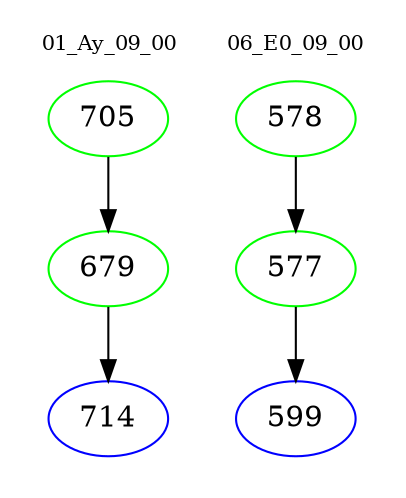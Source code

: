 digraph{
subgraph cluster_0 {
color = white
label = "01_Ay_09_00";
fontsize=10;
T0_705 [label="705", color="green"]
T0_705 -> T0_679 [color="black"]
T0_679 [label="679", color="green"]
T0_679 -> T0_714 [color="black"]
T0_714 [label="714", color="blue"]
}
subgraph cluster_1 {
color = white
label = "06_E0_09_00";
fontsize=10;
T1_578 [label="578", color="green"]
T1_578 -> T1_577 [color="black"]
T1_577 [label="577", color="green"]
T1_577 -> T1_599 [color="black"]
T1_599 [label="599", color="blue"]
}
}
